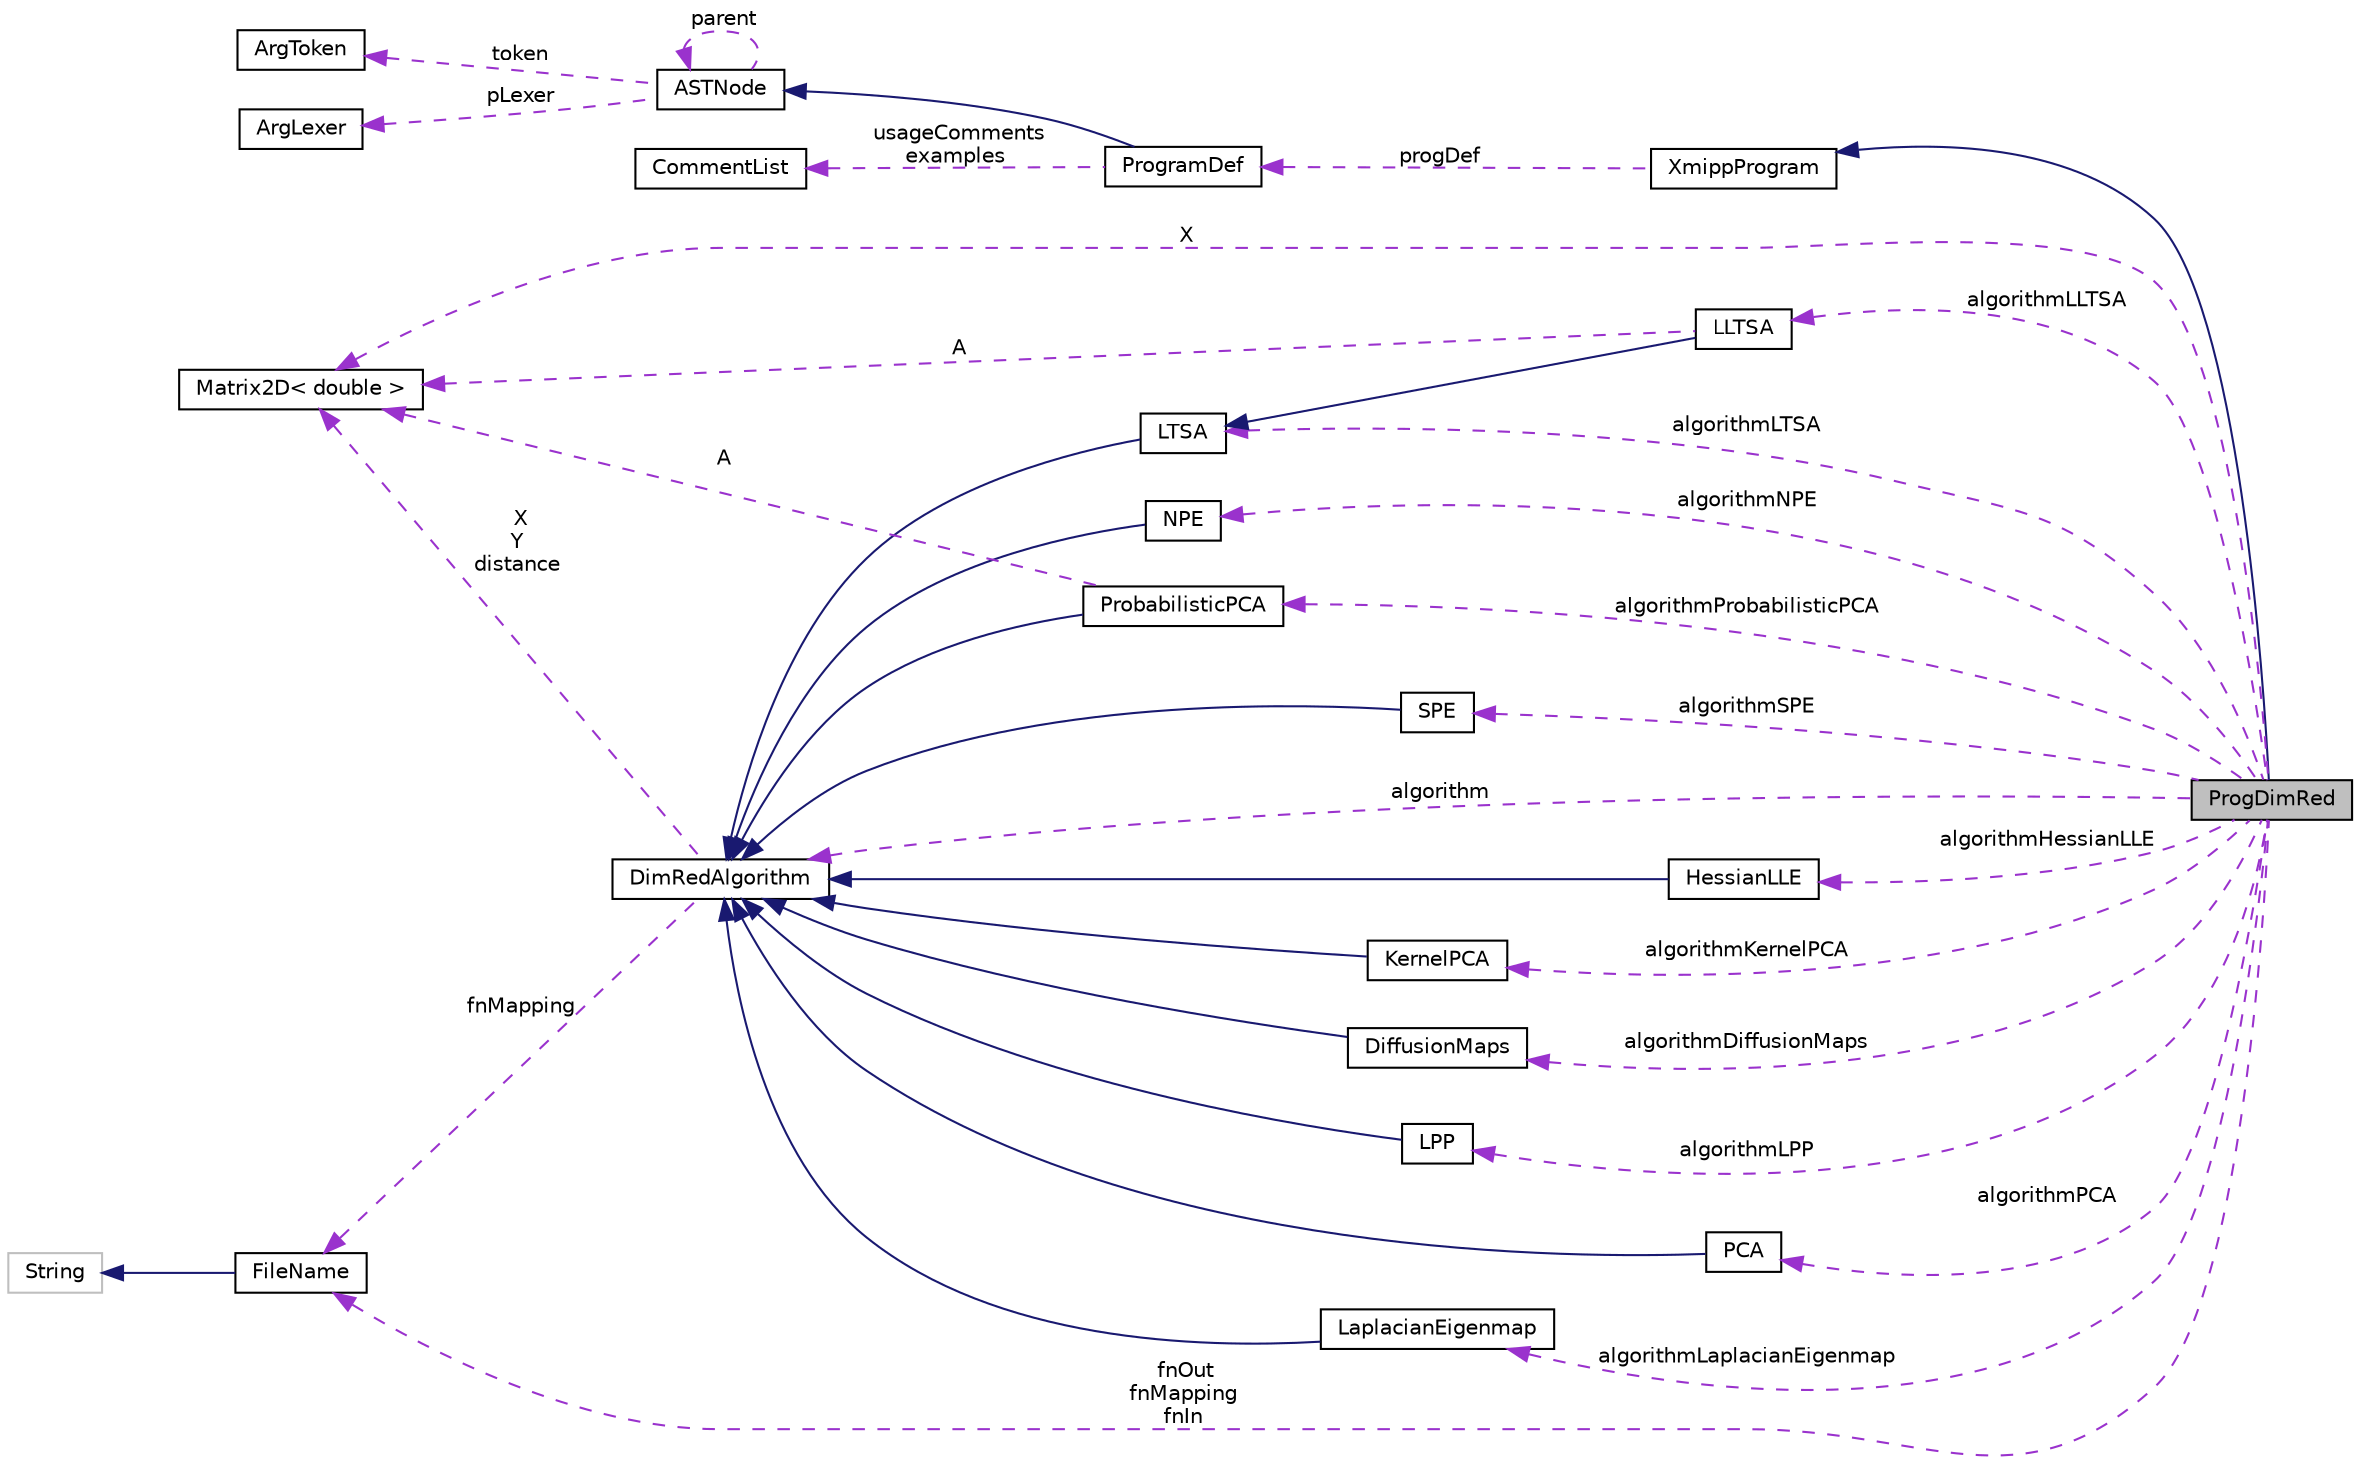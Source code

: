 digraph "ProgDimRed"
{
  edge [fontname="Helvetica",fontsize="10",labelfontname="Helvetica",labelfontsize="10"];
  node [fontname="Helvetica",fontsize="10",shape=record];
  rankdir="LR";
  Node4 [label="ProgDimRed",height=0.2,width=0.4,color="black", fillcolor="grey75", style="filled", fontcolor="black"];
  Node5 -> Node4 [dir="back",color="midnightblue",fontsize="10",style="solid",fontname="Helvetica"];
  Node5 [label="XmippProgram",height=0.2,width=0.4,color="black", fillcolor="white", style="filled",URL="$classXmippProgram.html"];
  Node6 -> Node5 [dir="back",color="darkorchid3",fontsize="10",style="dashed",label=" progDef" ,fontname="Helvetica"];
  Node6 [label="ProgramDef",height=0.2,width=0.4,color="black", fillcolor="white", style="filled",URL="$classProgramDef.html"];
  Node7 -> Node6 [dir="back",color="midnightblue",fontsize="10",style="solid",fontname="Helvetica"];
  Node7 [label="ASTNode",height=0.2,width=0.4,color="black", fillcolor="white", style="filled",URL="$classASTNode.html"];
  Node8 -> Node7 [dir="back",color="darkorchid3",fontsize="10",style="dashed",label=" token" ,fontname="Helvetica"];
  Node8 [label="ArgToken",height=0.2,width=0.4,color="black", fillcolor="white", style="filled",URL="$classArgToken.html"];
  Node9 -> Node7 [dir="back",color="darkorchid3",fontsize="10",style="dashed",label=" pLexer" ,fontname="Helvetica"];
  Node9 [label="ArgLexer",height=0.2,width=0.4,color="black", fillcolor="white", style="filled",URL="$classArgLexer.html"];
  Node7 -> Node7 [dir="back",color="darkorchid3",fontsize="10",style="dashed",label=" parent" ,fontname="Helvetica"];
  Node10 -> Node6 [dir="back",color="darkorchid3",fontsize="10",style="dashed",label=" usageComments\nexamples" ,fontname="Helvetica"];
  Node10 [label="CommentList",height=0.2,width=0.4,color="black", fillcolor="white", style="filled",URL="$classCommentList.html"];
  Node11 -> Node4 [dir="back",color="darkorchid3",fontsize="10",style="dashed",label=" algorithm" ,fontname="Helvetica"];
  Node11 [label="DimRedAlgorithm",height=0.2,width=0.4,color="black", fillcolor="white", style="filled",URL="$classDimRedAlgorithm.html"];
  Node12 -> Node11 [dir="back",color="darkorchid3",fontsize="10",style="dashed",label=" X\nY\ndistance" ,fontname="Helvetica"];
  Node12 [label="Matrix2D\< double \>",height=0.2,width=0.4,color="black", fillcolor="white", style="filled",URL="$classMatrix2D.html"];
  Node13 -> Node11 [dir="back",color="darkorchid3",fontsize="10",style="dashed",label=" fnMapping" ,fontname="Helvetica"];
  Node13 [label="FileName",height=0.2,width=0.4,color="black", fillcolor="white", style="filled",URL="$classFileName.html"];
  Node14 -> Node13 [dir="back",color="midnightblue",fontsize="10",style="solid",fontname="Helvetica"];
  Node14 [label="String",height=0.2,width=0.4,color="grey75", fillcolor="white", style="filled"];
  Node15 -> Node4 [dir="back",color="darkorchid3",fontsize="10",style="dashed",label=" algorithmSPE" ,fontname="Helvetica"];
  Node15 [label="SPE",height=0.2,width=0.4,color="black", fillcolor="white", style="filled",URL="$classSPE.html"];
  Node11 -> Node15 [dir="back",color="midnightblue",fontsize="10",style="solid",fontname="Helvetica"];
  Node16 -> Node4 [dir="back",color="darkorchid3",fontsize="10",style="dashed",label=" algorithmLTSA" ,fontname="Helvetica"];
  Node16 [label="LTSA",height=0.2,width=0.4,color="black", fillcolor="white", style="filled",URL="$classLTSA.html"];
  Node11 -> Node16 [dir="back",color="midnightblue",fontsize="10",style="solid",fontname="Helvetica"];
  Node17 -> Node4 [dir="back",color="darkorchid3",fontsize="10",style="dashed",label=" algorithmKernelPCA" ,fontname="Helvetica"];
  Node17 [label="KernelPCA",height=0.2,width=0.4,color="black", fillcolor="white", style="filled",URL="$classKernelPCA.html"];
  Node11 -> Node17 [dir="back",color="midnightblue",fontsize="10",style="solid",fontname="Helvetica"];
  Node18 -> Node4 [dir="back",color="darkorchid3",fontsize="10",style="dashed",label=" algorithmLPP" ,fontname="Helvetica"];
  Node18 [label="LPP",height=0.2,width=0.4,color="black", fillcolor="white", style="filled",URL="$classLPP.html"];
  Node11 -> Node18 [dir="back",color="midnightblue",fontsize="10",style="solid",fontname="Helvetica"];
  Node12 -> Node4 [dir="back",color="darkorchid3",fontsize="10",style="dashed",label=" X" ,fontname="Helvetica"];
  Node19 -> Node4 [dir="back",color="darkorchid3",fontsize="10",style="dashed",label=" algorithmHessianLLE" ,fontname="Helvetica"];
  Node19 [label="HessianLLE",height=0.2,width=0.4,color="black", fillcolor="white", style="filled",URL="$classHessianLLE.html"];
  Node11 -> Node19 [dir="back",color="midnightblue",fontsize="10",style="solid",fontname="Helvetica"];
  Node20 -> Node4 [dir="back",color="darkorchid3",fontsize="10",style="dashed",label=" algorithmDiffusionMaps" ,fontname="Helvetica"];
  Node20 [label="DiffusionMaps",height=0.2,width=0.4,color="black", fillcolor="white", style="filled",URL="$classDiffusionMaps.html"];
  Node11 -> Node20 [dir="back",color="midnightblue",fontsize="10",style="solid",fontname="Helvetica"];
  Node21 -> Node4 [dir="back",color="darkorchid3",fontsize="10",style="dashed",label=" algorithmPCA" ,fontname="Helvetica"];
  Node21 [label="PCA",height=0.2,width=0.4,color="black", fillcolor="white", style="filled",URL="$classPCA.html"];
  Node11 -> Node21 [dir="back",color="midnightblue",fontsize="10",style="solid",fontname="Helvetica"];
  Node22 -> Node4 [dir="back",color="darkorchid3",fontsize="10",style="dashed",label=" algorithmLaplacianEigenmap" ,fontname="Helvetica"];
  Node22 [label="LaplacianEigenmap",height=0.2,width=0.4,color="black", fillcolor="white", style="filled",URL="$classLaplacianEigenmap.html"];
  Node11 -> Node22 [dir="back",color="midnightblue",fontsize="10",style="solid",fontname="Helvetica"];
  Node23 -> Node4 [dir="back",color="darkorchid3",fontsize="10",style="dashed",label=" algorithmProbabilisticPCA" ,fontname="Helvetica"];
  Node23 [label="ProbabilisticPCA",height=0.2,width=0.4,color="black", fillcolor="white", style="filled",URL="$classProbabilisticPCA.html"];
  Node11 -> Node23 [dir="back",color="midnightblue",fontsize="10",style="solid",fontname="Helvetica"];
  Node12 -> Node23 [dir="back",color="darkorchid3",fontsize="10",style="dashed",label=" A" ,fontname="Helvetica"];
  Node24 -> Node4 [dir="back",color="darkorchid3",fontsize="10",style="dashed",label=" algorithmLLTSA" ,fontname="Helvetica"];
  Node24 [label="LLTSA",height=0.2,width=0.4,color="black", fillcolor="white", style="filled",URL="$classLLTSA.html"];
  Node16 -> Node24 [dir="back",color="midnightblue",fontsize="10",style="solid",fontname="Helvetica"];
  Node12 -> Node24 [dir="back",color="darkorchid3",fontsize="10",style="dashed",label=" A" ,fontname="Helvetica"];
  Node25 -> Node4 [dir="back",color="darkorchid3",fontsize="10",style="dashed",label=" algorithmNPE" ,fontname="Helvetica"];
  Node25 [label="NPE",height=0.2,width=0.4,color="black", fillcolor="white", style="filled",URL="$classNPE.html"];
  Node11 -> Node25 [dir="back",color="midnightblue",fontsize="10",style="solid",fontname="Helvetica"];
  Node13 -> Node4 [dir="back",color="darkorchid3",fontsize="10",style="dashed",label=" fnOut\nfnMapping\nfnIn" ,fontname="Helvetica"];
}
